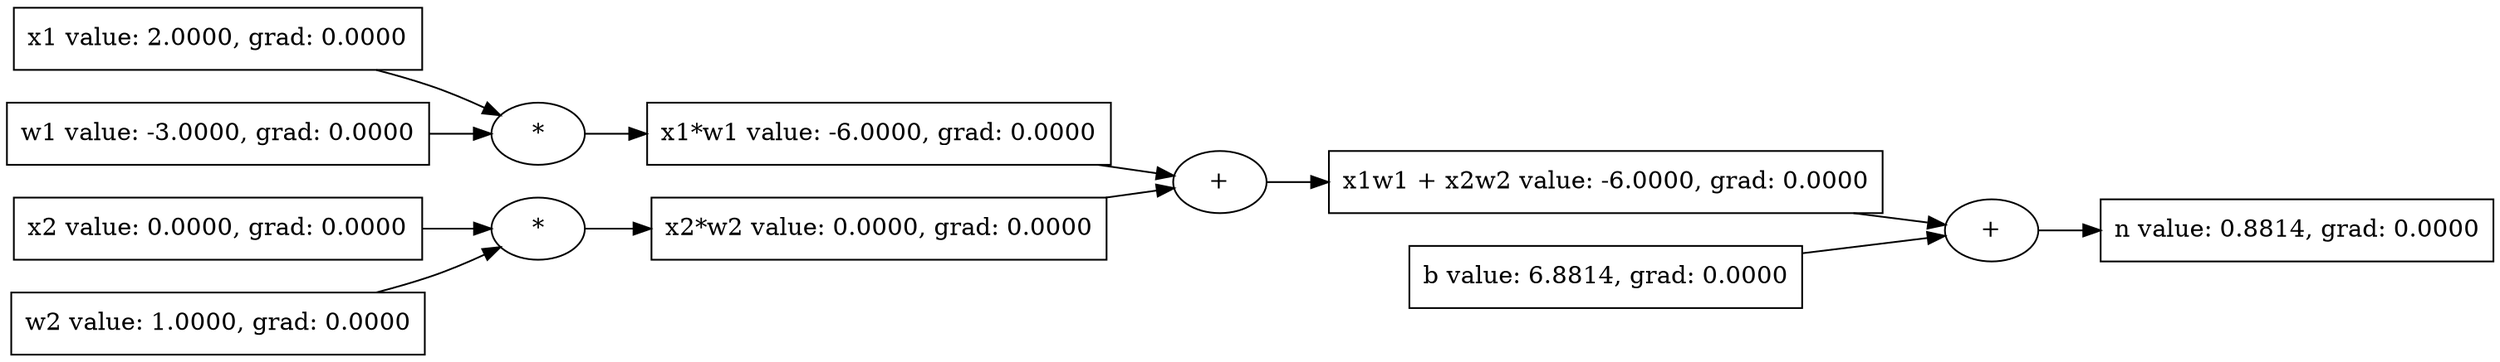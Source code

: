 digraph {
graph [rankdir=LR]
  "140722634811936" [label="n value: 0.8814, grad: 0.0000" shape=record]
  "140722634811936+" [label="+"]
  "140722634811936+" -> "140722634811936"
  "94191604474400" -> "140722634811936+"
  "94191604474576" -> "140722634811936+"
  "94191604474400" [label="x1w1 + x2w2 value: -6.0000, grad: 0.0000" shape=record]
  "94191604474400+" [label="+"]
  "94191604474400+" -> "94191604474400"
  "94191604473920" -> "94191604474400+"
  "94191604474128" -> "94191604474400+"
  "94191604473920" [label="x1*w1 value: -6.0000, grad: 0.0000" shape=record]
  "94191604473920*" [label="*"]
  "94191604473920*" -> "94191604473920"
  "94191604487072" -> "94191604473920*"
  "94191604485440" -> "94191604473920*"
  "94191604487072" [label="x1 value: 2.0000, grad: 0.0000" shape=record]
  "94191604485440" [label="w1 value: -3.0000, grad: 0.0000" shape=record]
  "94191604474128" [label="x2*w2 value: 0.0000, grad: 0.0000" shape=record]
  "94191604474128*" [label="*"]
  "94191604474128*" -> "94191604474128"
  "94191604485984" -> "94191604474128*"
  "94191604482816" -> "94191604474128*"
  "94191604485984" [label="x2 value: 0.0000, grad: 0.0000" shape=record]
  "94191604482816" [label="w2 value: 1.0000, grad: 0.0000" shape=record]
  "94191604474576" [label="b value: 6.8814, grad: 0.0000" shape=record]
}
